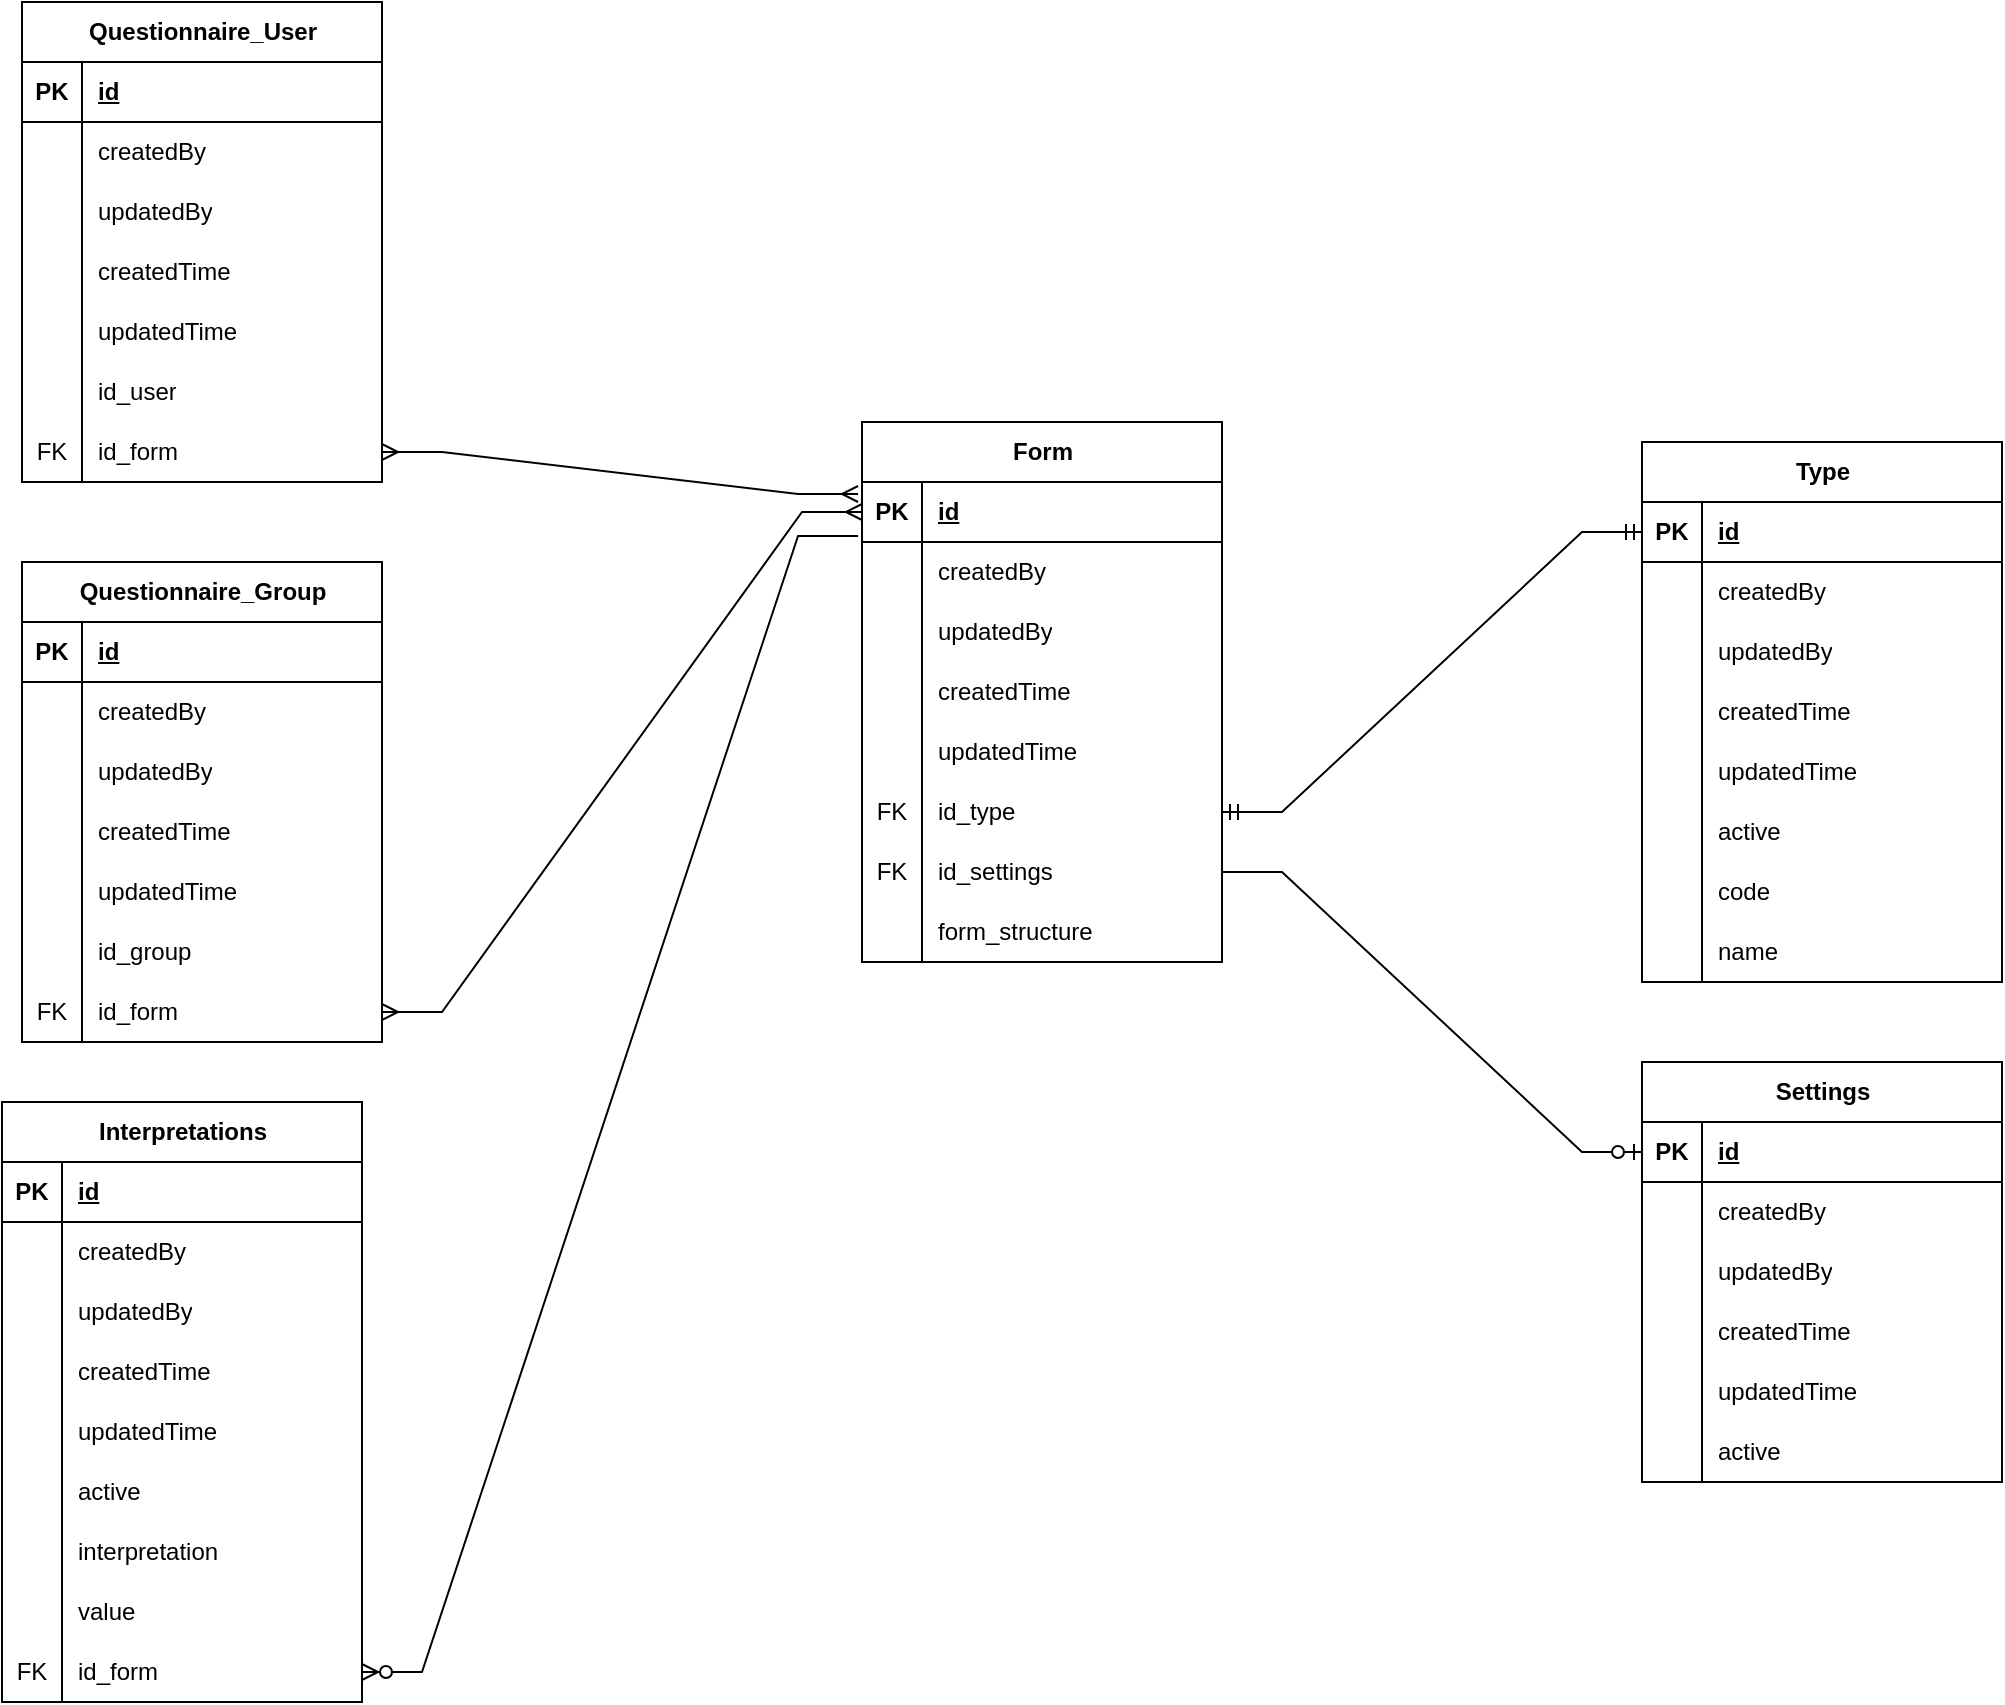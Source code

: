 <mxfile version="23.1.7" type="github">
  <diagram name="Page-1" id="UrAEHIwtBRW1GeZgCl2g">
    <mxGraphModel dx="1781" dy="568" grid="1" gridSize="10" guides="1" tooltips="1" connect="1" arrows="1" fold="1" page="1" pageScale="1" pageWidth="827" pageHeight="1169" math="0" shadow="0">
      <root>
        <mxCell id="0" />
        <mxCell id="1" parent="0" />
        <mxCell id="GglwDNvgQRjo3ZYOWa9k-1" value="Form" style="shape=table;startSize=30;container=1;collapsible=1;childLayout=tableLayout;fixedRows=1;rowLines=0;fontStyle=1;align=center;resizeLast=1;html=1;" vertex="1" parent="1">
          <mxGeometry x="240" y="360" width="180" height="270" as="geometry" />
        </mxCell>
        <mxCell id="GglwDNvgQRjo3ZYOWa9k-2" value="" style="shape=tableRow;horizontal=0;startSize=0;swimlaneHead=0;swimlaneBody=0;fillColor=none;collapsible=0;dropTarget=0;points=[[0,0.5],[1,0.5]];portConstraint=eastwest;top=0;left=0;right=0;bottom=1;" vertex="1" parent="GglwDNvgQRjo3ZYOWa9k-1">
          <mxGeometry y="30" width="180" height="30" as="geometry" />
        </mxCell>
        <mxCell id="GglwDNvgQRjo3ZYOWa9k-3" value="PK" style="shape=partialRectangle;connectable=0;fillColor=none;top=0;left=0;bottom=0;right=0;fontStyle=1;overflow=hidden;whiteSpace=wrap;html=1;" vertex="1" parent="GglwDNvgQRjo3ZYOWa9k-2">
          <mxGeometry width="30" height="30" as="geometry">
            <mxRectangle width="30" height="30" as="alternateBounds" />
          </mxGeometry>
        </mxCell>
        <mxCell id="GglwDNvgQRjo3ZYOWa9k-4" value="id" style="shape=partialRectangle;connectable=0;fillColor=none;top=0;left=0;bottom=0;right=0;align=left;spacingLeft=6;fontStyle=5;overflow=hidden;whiteSpace=wrap;html=1;" vertex="1" parent="GglwDNvgQRjo3ZYOWa9k-2">
          <mxGeometry x="30" width="150" height="30" as="geometry">
            <mxRectangle width="150" height="30" as="alternateBounds" />
          </mxGeometry>
        </mxCell>
        <mxCell id="GglwDNvgQRjo3ZYOWa9k-5" value="" style="shape=tableRow;horizontal=0;startSize=0;swimlaneHead=0;swimlaneBody=0;fillColor=none;collapsible=0;dropTarget=0;points=[[0,0.5],[1,0.5]];portConstraint=eastwest;top=0;left=0;right=0;bottom=0;" vertex="1" parent="GglwDNvgQRjo3ZYOWa9k-1">
          <mxGeometry y="60" width="180" height="30" as="geometry" />
        </mxCell>
        <mxCell id="GglwDNvgQRjo3ZYOWa9k-6" value="" style="shape=partialRectangle;connectable=0;fillColor=none;top=0;left=0;bottom=0;right=0;editable=1;overflow=hidden;whiteSpace=wrap;html=1;" vertex="1" parent="GglwDNvgQRjo3ZYOWa9k-5">
          <mxGeometry width="30" height="30" as="geometry">
            <mxRectangle width="30" height="30" as="alternateBounds" />
          </mxGeometry>
        </mxCell>
        <mxCell id="GglwDNvgQRjo3ZYOWa9k-7" value="createdBy" style="shape=partialRectangle;connectable=0;fillColor=none;top=0;left=0;bottom=0;right=0;align=left;spacingLeft=6;overflow=hidden;whiteSpace=wrap;html=1;" vertex="1" parent="GglwDNvgQRjo3ZYOWa9k-5">
          <mxGeometry x="30" width="150" height="30" as="geometry">
            <mxRectangle width="150" height="30" as="alternateBounds" />
          </mxGeometry>
        </mxCell>
        <mxCell id="GglwDNvgQRjo3ZYOWa9k-8" value="" style="shape=tableRow;horizontal=0;startSize=0;swimlaneHead=0;swimlaneBody=0;fillColor=none;collapsible=0;dropTarget=0;points=[[0,0.5],[1,0.5]];portConstraint=eastwest;top=0;left=0;right=0;bottom=0;" vertex="1" parent="GglwDNvgQRjo3ZYOWa9k-1">
          <mxGeometry y="90" width="180" height="30" as="geometry" />
        </mxCell>
        <mxCell id="GglwDNvgQRjo3ZYOWa9k-9" value="" style="shape=partialRectangle;connectable=0;fillColor=none;top=0;left=0;bottom=0;right=0;editable=1;overflow=hidden;whiteSpace=wrap;html=1;" vertex="1" parent="GglwDNvgQRjo3ZYOWa9k-8">
          <mxGeometry width="30" height="30" as="geometry">
            <mxRectangle width="30" height="30" as="alternateBounds" />
          </mxGeometry>
        </mxCell>
        <mxCell id="GglwDNvgQRjo3ZYOWa9k-10" value="updatedBy" style="shape=partialRectangle;connectable=0;fillColor=none;top=0;left=0;bottom=0;right=0;align=left;spacingLeft=6;overflow=hidden;whiteSpace=wrap;html=1;" vertex="1" parent="GglwDNvgQRjo3ZYOWa9k-8">
          <mxGeometry x="30" width="150" height="30" as="geometry">
            <mxRectangle width="150" height="30" as="alternateBounds" />
          </mxGeometry>
        </mxCell>
        <mxCell id="GglwDNvgQRjo3ZYOWa9k-11" value="" style="shape=tableRow;horizontal=0;startSize=0;swimlaneHead=0;swimlaneBody=0;fillColor=none;collapsible=0;dropTarget=0;points=[[0,0.5],[1,0.5]];portConstraint=eastwest;top=0;left=0;right=0;bottom=0;" vertex="1" parent="GglwDNvgQRjo3ZYOWa9k-1">
          <mxGeometry y="120" width="180" height="30" as="geometry" />
        </mxCell>
        <mxCell id="GglwDNvgQRjo3ZYOWa9k-12" value="" style="shape=partialRectangle;connectable=0;fillColor=none;top=0;left=0;bottom=0;right=0;editable=1;overflow=hidden;whiteSpace=wrap;html=1;" vertex="1" parent="GglwDNvgQRjo3ZYOWa9k-11">
          <mxGeometry width="30" height="30" as="geometry">
            <mxRectangle width="30" height="30" as="alternateBounds" />
          </mxGeometry>
        </mxCell>
        <mxCell id="GglwDNvgQRjo3ZYOWa9k-13" value="createdTime" style="shape=partialRectangle;connectable=0;fillColor=none;top=0;left=0;bottom=0;right=0;align=left;spacingLeft=6;overflow=hidden;whiteSpace=wrap;html=1;" vertex="1" parent="GglwDNvgQRjo3ZYOWa9k-11">
          <mxGeometry x="30" width="150" height="30" as="geometry">
            <mxRectangle width="150" height="30" as="alternateBounds" />
          </mxGeometry>
        </mxCell>
        <mxCell id="GglwDNvgQRjo3ZYOWa9k-14" value="" style="shape=tableRow;horizontal=0;startSize=0;swimlaneHead=0;swimlaneBody=0;fillColor=none;collapsible=0;dropTarget=0;points=[[0,0.5],[1,0.5]];portConstraint=eastwest;top=0;left=0;right=0;bottom=0;" vertex="1" parent="GglwDNvgQRjo3ZYOWa9k-1">
          <mxGeometry y="150" width="180" height="30" as="geometry" />
        </mxCell>
        <mxCell id="GglwDNvgQRjo3ZYOWa9k-15" value="" style="shape=partialRectangle;connectable=0;fillColor=none;top=0;left=0;bottom=0;right=0;editable=1;overflow=hidden;whiteSpace=wrap;html=1;" vertex="1" parent="GglwDNvgQRjo3ZYOWa9k-14">
          <mxGeometry width="30" height="30" as="geometry">
            <mxRectangle width="30" height="30" as="alternateBounds" />
          </mxGeometry>
        </mxCell>
        <mxCell id="GglwDNvgQRjo3ZYOWa9k-16" value="updatedTime" style="shape=partialRectangle;connectable=0;fillColor=none;top=0;left=0;bottom=0;right=0;align=left;spacingLeft=6;overflow=hidden;whiteSpace=wrap;html=1;" vertex="1" parent="GglwDNvgQRjo3ZYOWa9k-14">
          <mxGeometry x="30" width="150" height="30" as="geometry">
            <mxRectangle width="150" height="30" as="alternateBounds" />
          </mxGeometry>
        </mxCell>
        <mxCell id="GglwDNvgQRjo3ZYOWa9k-17" value="" style="shape=tableRow;horizontal=0;startSize=0;swimlaneHead=0;swimlaneBody=0;fillColor=none;collapsible=0;dropTarget=0;points=[[0,0.5],[1,0.5]];portConstraint=eastwest;top=0;left=0;right=0;bottom=0;" vertex="1" parent="GglwDNvgQRjo3ZYOWa9k-1">
          <mxGeometry y="180" width="180" height="30" as="geometry" />
        </mxCell>
        <mxCell id="GglwDNvgQRjo3ZYOWa9k-18" value="FK" style="shape=partialRectangle;connectable=0;fillColor=none;top=0;left=0;bottom=0;right=0;editable=1;overflow=hidden;whiteSpace=wrap;html=1;" vertex="1" parent="GglwDNvgQRjo3ZYOWa9k-17">
          <mxGeometry width="30" height="30" as="geometry">
            <mxRectangle width="30" height="30" as="alternateBounds" />
          </mxGeometry>
        </mxCell>
        <mxCell id="GglwDNvgQRjo3ZYOWa9k-19" value="id_type" style="shape=partialRectangle;connectable=0;fillColor=none;top=0;left=0;bottom=0;right=0;align=left;spacingLeft=6;overflow=hidden;whiteSpace=wrap;html=1;" vertex="1" parent="GglwDNvgQRjo3ZYOWa9k-17">
          <mxGeometry x="30" width="150" height="30" as="geometry">
            <mxRectangle width="150" height="30" as="alternateBounds" />
          </mxGeometry>
        </mxCell>
        <mxCell id="GglwDNvgQRjo3ZYOWa9k-20" value="" style="shape=tableRow;horizontal=0;startSize=0;swimlaneHead=0;swimlaneBody=0;fillColor=none;collapsible=0;dropTarget=0;points=[[0,0.5],[1,0.5]];portConstraint=eastwest;top=0;left=0;right=0;bottom=0;" vertex="1" parent="GglwDNvgQRjo3ZYOWa9k-1">
          <mxGeometry y="210" width="180" height="30" as="geometry" />
        </mxCell>
        <mxCell id="GglwDNvgQRjo3ZYOWa9k-21" value="FK" style="shape=partialRectangle;connectable=0;fillColor=none;top=0;left=0;bottom=0;right=0;editable=1;overflow=hidden;whiteSpace=wrap;html=1;" vertex="1" parent="GglwDNvgQRjo3ZYOWa9k-20">
          <mxGeometry width="30" height="30" as="geometry">
            <mxRectangle width="30" height="30" as="alternateBounds" />
          </mxGeometry>
        </mxCell>
        <mxCell id="GglwDNvgQRjo3ZYOWa9k-22" value="id_settings" style="shape=partialRectangle;connectable=0;fillColor=none;top=0;left=0;bottom=0;right=0;align=left;spacingLeft=6;overflow=hidden;whiteSpace=wrap;html=1;" vertex="1" parent="GglwDNvgQRjo3ZYOWa9k-20">
          <mxGeometry x="30" width="150" height="30" as="geometry">
            <mxRectangle width="150" height="30" as="alternateBounds" />
          </mxGeometry>
        </mxCell>
        <mxCell id="GglwDNvgQRjo3ZYOWa9k-23" value="" style="shape=tableRow;horizontal=0;startSize=0;swimlaneHead=0;swimlaneBody=0;fillColor=none;collapsible=0;dropTarget=0;points=[[0,0.5],[1,0.5]];portConstraint=eastwest;top=0;left=0;right=0;bottom=0;" vertex="1" parent="GglwDNvgQRjo3ZYOWa9k-1">
          <mxGeometry y="240" width="180" height="30" as="geometry" />
        </mxCell>
        <mxCell id="GglwDNvgQRjo3ZYOWa9k-24" value="" style="shape=partialRectangle;connectable=0;fillColor=none;top=0;left=0;bottom=0;right=0;editable=1;overflow=hidden;whiteSpace=wrap;html=1;" vertex="1" parent="GglwDNvgQRjo3ZYOWa9k-23">
          <mxGeometry width="30" height="30" as="geometry">
            <mxRectangle width="30" height="30" as="alternateBounds" />
          </mxGeometry>
        </mxCell>
        <mxCell id="GglwDNvgQRjo3ZYOWa9k-25" value="form_structure" style="shape=partialRectangle;connectable=0;fillColor=none;top=0;left=0;bottom=0;right=0;align=left;spacingLeft=6;overflow=hidden;whiteSpace=wrap;html=1;" vertex="1" parent="GglwDNvgQRjo3ZYOWa9k-23">
          <mxGeometry x="30" width="150" height="30" as="geometry">
            <mxRectangle width="150" height="30" as="alternateBounds" />
          </mxGeometry>
        </mxCell>
        <mxCell id="GglwDNvgQRjo3ZYOWa9k-26" value="Type" style="shape=table;startSize=30;container=1;collapsible=1;childLayout=tableLayout;fixedRows=1;rowLines=0;fontStyle=1;align=center;resizeLast=1;html=1;" vertex="1" parent="1">
          <mxGeometry x="630" y="370" width="180" height="270" as="geometry" />
        </mxCell>
        <mxCell id="GglwDNvgQRjo3ZYOWa9k-27" value="" style="shape=tableRow;horizontal=0;startSize=0;swimlaneHead=0;swimlaneBody=0;fillColor=none;collapsible=0;dropTarget=0;points=[[0,0.5],[1,0.5]];portConstraint=eastwest;top=0;left=0;right=0;bottom=1;" vertex="1" parent="GglwDNvgQRjo3ZYOWa9k-26">
          <mxGeometry y="30" width="180" height="30" as="geometry" />
        </mxCell>
        <mxCell id="GglwDNvgQRjo3ZYOWa9k-28" value="PK" style="shape=partialRectangle;connectable=0;fillColor=none;top=0;left=0;bottom=0;right=0;fontStyle=1;overflow=hidden;whiteSpace=wrap;html=1;" vertex="1" parent="GglwDNvgQRjo3ZYOWa9k-27">
          <mxGeometry width="30" height="30" as="geometry">
            <mxRectangle width="30" height="30" as="alternateBounds" />
          </mxGeometry>
        </mxCell>
        <mxCell id="GglwDNvgQRjo3ZYOWa9k-29" value="id" style="shape=partialRectangle;connectable=0;fillColor=none;top=0;left=0;bottom=0;right=0;align=left;spacingLeft=6;fontStyle=5;overflow=hidden;whiteSpace=wrap;html=1;" vertex="1" parent="GglwDNvgQRjo3ZYOWa9k-27">
          <mxGeometry x="30" width="150" height="30" as="geometry">
            <mxRectangle width="150" height="30" as="alternateBounds" />
          </mxGeometry>
        </mxCell>
        <mxCell id="GglwDNvgQRjo3ZYOWa9k-30" value="" style="shape=tableRow;horizontal=0;startSize=0;swimlaneHead=0;swimlaneBody=0;fillColor=none;collapsible=0;dropTarget=0;points=[[0,0.5],[1,0.5]];portConstraint=eastwest;top=0;left=0;right=0;bottom=0;" vertex="1" parent="GglwDNvgQRjo3ZYOWa9k-26">
          <mxGeometry y="60" width="180" height="30" as="geometry" />
        </mxCell>
        <mxCell id="GglwDNvgQRjo3ZYOWa9k-31" value="" style="shape=partialRectangle;connectable=0;fillColor=none;top=0;left=0;bottom=0;right=0;editable=1;overflow=hidden;whiteSpace=wrap;html=1;" vertex="1" parent="GglwDNvgQRjo3ZYOWa9k-30">
          <mxGeometry width="30" height="30" as="geometry">
            <mxRectangle width="30" height="30" as="alternateBounds" />
          </mxGeometry>
        </mxCell>
        <mxCell id="GglwDNvgQRjo3ZYOWa9k-32" value="createdBy" style="shape=partialRectangle;connectable=0;fillColor=none;top=0;left=0;bottom=0;right=0;align=left;spacingLeft=6;overflow=hidden;whiteSpace=wrap;html=1;" vertex="1" parent="GglwDNvgQRjo3ZYOWa9k-30">
          <mxGeometry x="30" width="150" height="30" as="geometry">
            <mxRectangle width="150" height="30" as="alternateBounds" />
          </mxGeometry>
        </mxCell>
        <mxCell id="GglwDNvgQRjo3ZYOWa9k-33" value="" style="shape=tableRow;horizontal=0;startSize=0;swimlaneHead=0;swimlaneBody=0;fillColor=none;collapsible=0;dropTarget=0;points=[[0,0.5],[1,0.5]];portConstraint=eastwest;top=0;left=0;right=0;bottom=0;" vertex="1" parent="GglwDNvgQRjo3ZYOWa9k-26">
          <mxGeometry y="90" width="180" height="30" as="geometry" />
        </mxCell>
        <mxCell id="GglwDNvgQRjo3ZYOWa9k-34" value="" style="shape=partialRectangle;connectable=0;fillColor=none;top=0;left=0;bottom=0;right=0;editable=1;overflow=hidden;whiteSpace=wrap;html=1;" vertex="1" parent="GglwDNvgQRjo3ZYOWa9k-33">
          <mxGeometry width="30" height="30" as="geometry">
            <mxRectangle width="30" height="30" as="alternateBounds" />
          </mxGeometry>
        </mxCell>
        <mxCell id="GglwDNvgQRjo3ZYOWa9k-35" value="updatedBy" style="shape=partialRectangle;connectable=0;fillColor=none;top=0;left=0;bottom=0;right=0;align=left;spacingLeft=6;overflow=hidden;whiteSpace=wrap;html=1;" vertex="1" parent="GglwDNvgQRjo3ZYOWa9k-33">
          <mxGeometry x="30" width="150" height="30" as="geometry">
            <mxRectangle width="150" height="30" as="alternateBounds" />
          </mxGeometry>
        </mxCell>
        <mxCell id="GglwDNvgQRjo3ZYOWa9k-36" value="" style="shape=tableRow;horizontal=0;startSize=0;swimlaneHead=0;swimlaneBody=0;fillColor=none;collapsible=0;dropTarget=0;points=[[0,0.5],[1,0.5]];portConstraint=eastwest;top=0;left=0;right=0;bottom=0;" vertex="1" parent="GglwDNvgQRjo3ZYOWa9k-26">
          <mxGeometry y="120" width="180" height="30" as="geometry" />
        </mxCell>
        <mxCell id="GglwDNvgQRjo3ZYOWa9k-37" value="" style="shape=partialRectangle;connectable=0;fillColor=none;top=0;left=0;bottom=0;right=0;editable=1;overflow=hidden;whiteSpace=wrap;html=1;" vertex="1" parent="GglwDNvgQRjo3ZYOWa9k-36">
          <mxGeometry width="30" height="30" as="geometry">
            <mxRectangle width="30" height="30" as="alternateBounds" />
          </mxGeometry>
        </mxCell>
        <mxCell id="GglwDNvgQRjo3ZYOWa9k-38" value="createdTime" style="shape=partialRectangle;connectable=0;fillColor=none;top=0;left=0;bottom=0;right=0;align=left;spacingLeft=6;overflow=hidden;whiteSpace=wrap;html=1;" vertex="1" parent="GglwDNvgQRjo3ZYOWa9k-36">
          <mxGeometry x="30" width="150" height="30" as="geometry">
            <mxRectangle width="150" height="30" as="alternateBounds" />
          </mxGeometry>
        </mxCell>
        <mxCell id="GglwDNvgQRjo3ZYOWa9k-39" value="" style="shape=tableRow;horizontal=0;startSize=0;swimlaneHead=0;swimlaneBody=0;fillColor=none;collapsible=0;dropTarget=0;points=[[0,0.5],[1,0.5]];portConstraint=eastwest;top=0;left=0;right=0;bottom=0;" vertex="1" parent="GglwDNvgQRjo3ZYOWa9k-26">
          <mxGeometry y="150" width="180" height="30" as="geometry" />
        </mxCell>
        <mxCell id="GglwDNvgQRjo3ZYOWa9k-40" value="" style="shape=partialRectangle;connectable=0;fillColor=none;top=0;left=0;bottom=0;right=0;editable=1;overflow=hidden;whiteSpace=wrap;html=1;" vertex="1" parent="GglwDNvgQRjo3ZYOWa9k-39">
          <mxGeometry width="30" height="30" as="geometry">
            <mxRectangle width="30" height="30" as="alternateBounds" />
          </mxGeometry>
        </mxCell>
        <mxCell id="GglwDNvgQRjo3ZYOWa9k-41" value="updatedTime" style="shape=partialRectangle;connectable=0;fillColor=none;top=0;left=0;bottom=0;right=0;align=left;spacingLeft=6;overflow=hidden;whiteSpace=wrap;html=1;" vertex="1" parent="GglwDNvgQRjo3ZYOWa9k-39">
          <mxGeometry x="30" width="150" height="30" as="geometry">
            <mxRectangle width="150" height="30" as="alternateBounds" />
          </mxGeometry>
        </mxCell>
        <mxCell id="GglwDNvgQRjo3ZYOWa9k-42" value="" style="shape=tableRow;horizontal=0;startSize=0;swimlaneHead=0;swimlaneBody=0;fillColor=none;collapsible=0;dropTarget=0;points=[[0,0.5],[1,0.5]];portConstraint=eastwest;top=0;left=0;right=0;bottom=0;" vertex="1" parent="GglwDNvgQRjo3ZYOWa9k-26">
          <mxGeometry y="180" width="180" height="30" as="geometry" />
        </mxCell>
        <mxCell id="GglwDNvgQRjo3ZYOWa9k-43" value="" style="shape=partialRectangle;connectable=0;fillColor=none;top=0;left=0;bottom=0;right=0;editable=1;overflow=hidden;whiteSpace=wrap;html=1;" vertex="1" parent="GglwDNvgQRjo3ZYOWa9k-42">
          <mxGeometry width="30" height="30" as="geometry">
            <mxRectangle width="30" height="30" as="alternateBounds" />
          </mxGeometry>
        </mxCell>
        <mxCell id="GglwDNvgQRjo3ZYOWa9k-44" value="active" style="shape=partialRectangle;connectable=0;fillColor=none;top=0;left=0;bottom=0;right=0;align=left;spacingLeft=6;overflow=hidden;whiteSpace=wrap;html=1;" vertex="1" parent="GglwDNvgQRjo3ZYOWa9k-42">
          <mxGeometry x="30" width="150" height="30" as="geometry">
            <mxRectangle width="150" height="30" as="alternateBounds" />
          </mxGeometry>
        </mxCell>
        <mxCell id="GglwDNvgQRjo3ZYOWa9k-45" value="" style="shape=tableRow;horizontal=0;startSize=0;swimlaneHead=0;swimlaneBody=0;fillColor=none;collapsible=0;dropTarget=0;points=[[0,0.5],[1,0.5]];portConstraint=eastwest;top=0;left=0;right=0;bottom=0;" vertex="1" parent="GglwDNvgQRjo3ZYOWa9k-26">
          <mxGeometry y="210" width="180" height="30" as="geometry" />
        </mxCell>
        <mxCell id="GglwDNvgQRjo3ZYOWa9k-46" value="" style="shape=partialRectangle;connectable=0;fillColor=none;top=0;left=0;bottom=0;right=0;editable=1;overflow=hidden;whiteSpace=wrap;html=1;" vertex="1" parent="GglwDNvgQRjo3ZYOWa9k-45">
          <mxGeometry width="30" height="30" as="geometry">
            <mxRectangle width="30" height="30" as="alternateBounds" />
          </mxGeometry>
        </mxCell>
        <mxCell id="GglwDNvgQRjo3ZYOWa9k-47" value="code" style="shape=partialRectangle;connectable=0;fillColor=none;top=0;left=0;bottom=0;right=0;align=left;spacingLeft=6;overflow=hidden;whiteSpace=wrap;html=1;" vertex="1" parent="GglwDNvgQRjo3ZYOWa9k-45">
          <mxGeometry x="30" width="150" height="30" as="geometry">
            <mxRectangle width="150" height="30" as="alternateBounds" />
          </mxGeometry>
        </mxCell>
        <mxCell id="GglwDNvgQRjo3ZYOWa9k-48" value="" style="shape=tableRow;horizontal=0;startSize=0;swimlaneHead=0;swimlaneBody=0;fillColor=none;collapsible=0;dropTarget=0;points=[[0,0.5],[1,0.5]];portConstraint=eastwest;top=0;left=0;right=0;bottom=0;" vertex="1" parent="GglwDNvgQRjo3ZYOWa9k-26">
          <mxGeometry y="240" width="180" height="30" as="geometry" />
        </mxCell>
        <mxCell id="GglwDNvgQRjo3ZYOWa9k-49" value="" style="shape=partialRectangle;connectable=0;fillColor=none;top=0;left=0;bottom=0;right=0;fontStyle=0;overflow=hidden;whiteSpace=wrap;html=1;" vertex="1" parent="GglwDNvgQRjo3ZYOWa9k-48">
          <mxGeometry width="30" height="30" as="geometry">
            <mxRectangle width="30" height="30" as="alternateBounds" />
          </mxGeometry>
        </mxCell>
        <mxCell id="GglwDNvgQRjo3ZYOWa9k-50" value="name" style="shape=partialRectangle;connectable=0;fillColor=none;top=0;left=0;bottom=0;right=0;align=left;spacingLeft=6;fontStyle=0;overflow=hidden;whiteSpace=wrap;html=1;" vertex="1" parent="GglwDNvgQRjo3ZYOWa9k-48">
          <mxGeometry x="30" width="150" height="30" as="geometry">
            <mxRectangle width="150" height="30" as="alternateBounds" />
          </mxGeometry>
        </mxCell>
        <mxCell id="GglwDNvgQRjo3ZYOWa9k-51" value="Interpretations" style="shape=table;startSize=30;container=1;collapsible=1;childLayout=tableLayout;fixedRows=1;rowLines=0;fontStyle=1;align=center;resizeLast=1;html=1;" vertex="1" parent="1">
          <mxGeometry x="-190" y="700" width="180" height="300" as="geometry" />
        </mxCell>
        <mxCell id="GglwDNvgQRjo3ZYOWa9k-52" value="" style="shape=tableRow;horizontal=0;startSize=0;swimlaneHead=0;swimlaneBody=0;fillColor=none;collapsible=0;dropTarget=0;points=[[0,0.5],[1,0.5]];portConstraint=eastwest;top=0;left=0;right=0;bottom=1;" vertex="1" parent="GglwDNvgQRjo3ZYOWa9k-51">
          <mxGeometry y="30" width="180" height="30" as="geometry" />
        </mxCell>
        <mxCell id="GglwDNvgQRjo3ZYOWa9k-53" value="PK" style="shape=partialRectangle;connectable=0;fillColor=none;top=0;left=0;bottom=0;right=0;fontStyle=1;overflow=hidden;whiteSpace=wrap;html=1;" vertex="1" parent="GglwDNvgQRjo3ZYOWa9k-52">
          <mxGeometry width="30" height="30" as="geometry">
            <mxRectangle width="30" height="30" as="alternateBounds" />
          </mxGeometry>
        </mxCell>
        <mxCell id="GglwDNvgQRjo3ZYOWa9k-54" value="id" style="shape=partialRectangle;connectable=0;fillColor=none;top=0;left=0;bottom=0;right=0;align=left;spacingLeft=6;fontStyle=5;overflow=hidden;whiteSpace=wrap;html=1;" vertex="1" parent="GglwDNvgQRjo3ZYOWa9k-52">
          <mxGeometry x="30" width="150" height="30" as="geometry">
            <mxRectangle width="150" height="30" as="alternateBounds" />
          </mxGeometry>
        </mxCell>
        <mxCell id="GglwDNvgQRjo3ZYOWa9k-55" value="" style="shape=tableRow;horizontal=0;startSize=0;swimlaneHead=0;swimlaneBody=0;fillColor=none;collapsible=0;dropTarget=0;points=[[0,0.5],[1,0.5]];portConstraint=eastwest;top=0;left=0;right=0;bottom=0;" vertex="1" parent="GglwDNvgQRjo3ZYOWa9k-51">
          <mxGeometry y="60" width="180" height="30" as="geometry" />
        </mxCell>
        <mxCell id="GglwDNvgQRjo3ZYOWa9k-56" value="" style="shape=partialRectangle;connectable=0;fillColor=none;top=0;left=0;bottom=0;right=0;editable=1;overflow=hidden;whiteSpace=wrap;html=1;" vertex="1" parent="GglwDNvgQRjo3ZYOWa9k-55">
          <mxGeometry width="30" height="30" as="geometry">
            <mxRectangle width="30" height="30" as="alternateBounds" />
          </mxGeometry>
        </mxCell>
        <mxCell id="GglwDNvgQRjo3ZYOWa9k-57" value="createdBy" style="shape=partialRectangle;connectable=0;fillColor=none;top=0;left=0;bottom=0;right=0;align=left;spacingLeft=6;overflow=hidden;whiteSpace=wrap;html=1;" vertex="1" parent="GglwDNvgQRjo3ZYOWa9k-55">
          <mxGeometry x="30" width="150" height="30" as="geometry">
            <mxRectangle width="150" height="30" as="alternateBounds" />
          </mxGeometry>
        </mxCell>
        <mxCell id="GglwDNvgQRjo3ZYOWa9k-58" value="" style="shape=tableRow;horizontal=0;startSize=0;swimlaneHead=0;swimlaneBody=0;fillColor=none;collapsible=0;dropTarget=0;points=[[0,0.5],[1,0.5]];portConstraint=eastwest;top=0;left=0;right=0;bottom=0;" vertex="1" parent="GglwDNvgQRjo3ZYOWa9k-51">
          <mxGeometry y="90" width="180" height="30" as="geometry" />
        </mxCell>
        <mxCell id="GglwDNvgQRjo3ZYOWa9k-59" value="" style="shape=partialRectangle;connectable=0;fillColor=none;top=0;left=0;bottom=0;right=0;editable=1;overflow=hidden;whiteSpace=wrap;html=1;" vertex="1" parent="GglwDNvgQRjo3ZYOWa9k-58">
          <mxGeometry width="30" height="30" as="geometry">
            <mxRectangle width="30" height="30" as="alternateBounds" />
          </mxGeometry>
        </mxCell>
        <mxCell id="GglwDNvgQRjo3ZYOWa9k-60" value="updatedBy" style="shape=partialRectangle;connectable=0;fillColor=none;top=0;left=0;bottom=0;right=0;align=left;spacingLeft=6;overflow=hidden;whiteSpace=wrap;html=1;" vertex="1" parent="GglwDNvgQRjo3ZYOWa9k-58">
          <mxGeometry x="30" width="150" height="30" as="geometry">
            <mxRectangle width="150" height="30" as="alternateBounds" />
          </mxGeometry>
        </mxCell>
        <mxCell id="GglwDNvgQRjo3ZYOWa9k-61" value="" style="shape=tableRow;horizontal=0;startSize=0;swimlaneHead=0;swimlaneBody=0;fillColor=none;collapsible=0;dropTarget=0;points=[[0,0.5],[1,0.5]];portConstraint=eastwest;top=0;left=0;right=0;bottom=0;" vertex="1" parent="GglwDNvgQRjo3ZYOWa9k-51">
          <mxGeometry y="120" width="180" height="30" as="geometry" />
        </mxCell>
        <mxCell id="GglwDNvgQRjo3ZYOWa9k-62" value="" style="shape=partialRectangle;connectable=0;fillColor=none;top=0;left=0;bottom=0;right=0;editable=1;overflow=hidden;whiteSpace=wrap;html=1;" vertex="1" parent="GglwDNvgQRjo3ZYOWa9k-61">
          <mxGeometry width="30" height="30" as="geometry">
            <mxRectangle width="30" height="30" as="alternateBounds" />
          </mxGeometry>
        </mxCell>
        <mxCell id="GglwDNvgQRjo3ZYOWa9k-63" value="createdTime" style="shape=partialRectangle;connectable=0;fillColor=none;top=0;left=0;bottom=0;right=0;align=left;spacingLeft=6;overflow=hidden;whiteSpace=wrap;html=1;" vertex="1" parent="GglwDNvgQRjo3ZYOWa9k-61">
          <mxGeometry x="30" width="150" height="30" as="geometry">
            <mxRectangle width="150" height="30" as="alternateBounds" />
          </mxGeometry>
        </mxCell>
        <mxCell id="GglwDNvgQRjo3ZYOWa9k-64" value="" style="shape=tableRow;horizontal=0;startSize=0;swimlaneHead=0;swimlaneBody=0;fillColor=none;collapsible=0;dropTarget=0;points=[[0,0.5],[1,0.5]];portConstraint=eastwest;top=0;left=0;right=0;bottom=0;" vertex="1" parent="GglwDNvgQRjo3ZYOWa9k-51">
          <mxGeometry y="150" width="180" height="30" as="geometry" />
        </mxCell>
        <mxCell id="GglwDNvgQRjo3ZYOWa9k-65" value="" style="shape=partialRectangle;connectable=0;fillColor=none;top=0;left=0;bottom=0;right=0;editable=1;overflow=hidden;whiteSpace=wrap;html=1;" vertex="1" parent="GglwDNvgQRjo3ZYOWa9k-64">
          <mxGeometry width="30" height="30" as="geometry">
            <mxRectangle width="30" height="30" as="alternateBounds" />
          </mxGeometry>
        </mxCell>
        <mxCell id="GglwDNvgQRjo3ZYOWa9k-66" value="updatedTime" style="shape=partialRectangle;connectable=0;fillColor=none;top=0;left=0;bottom=0;right=0;align=left;spacingLeft=6;overflow=hidden;whiteSpace=wrap;html=1;" vertex="1" parent="GglwDNvgQRjo3ZYOWa9k-64">
          <mxGeometry x="30" width="150" height="30" as="geometry">
            <mxRectangle width="150" height="30" as="alternateBounds" />
          </mxGeometry>
        </mxCell>
        <mxCell id="GglwDNvgQRjo3ZYOWa9k-67" value="" style="shape=tableRow;horizontal=0;startSize=0;swimlaneHead=0;swimlaneBody=0;fillColor=none;collapsible=0;dropTarget=0;points=[[0,0.5],[1,0.5]];portConstraint=eastwest;top=0;left=0;right=0;bottom=0;" vertex="1" parent="GglwDNvgQRjo3ZYOWa9k-51">
          <mxGeometry y="180" width="180" height="30" as="geometry" />
        </mxCell>
        <mxCell id="GglwDNvgQRjo3ZYOWa9k-68" value="" style="shape=partialRectangle;connectable=0;fillColor=none;top=0;left=0;bottom=0;right=0;editable=1;overflow=hidden;whiteSpace=wrap;html=1;" vertex="1" parent="GglwDNvgQRjo3ZYOWa9k-67">
          <mxGeometry width="30" height="30" as="geometry">
            <mxRectangle width="30" height="30" as="alternateBounds" />
          </mxGeometry>
        </mxCell>
        <mxCell id="GglwDNvgQRjo3ZYOWa9k-69" value="active" style="shape=partialRectangle;connectable=0;fillColor=none;top=0;left=0;bottom=0;right=0;align=left;spacingLeft=6;overflow=hidden;whiteSpace=wrap;html=1;" vertex="1" parent="GglwDNvgQRjo3ZYOWa9k-67">
          <mxGeometry x="30" width="150" height="30" as="geometry">
            <mxRectangle width="150" height="30" as="alternateBounds" />
          </mxGeometry>
        </mxCell>
        <mxCell id="GglwDNvgQRjo3ZYOWa9k-70" value="" style="shape=tableRow;horizontal=0;startSize=0;swimlaneHead=0;swimlaneBody=0;fillColor=none;collapsible=0;dropTarget=0;points=[[0,0.5],[1,0.5]];portConstraint=eastwest;top=0;left=0;right=0;bottom=0;" vertex="1" parent="GglwDNvgQRjo3ZYOWa9k-51">
          <mxGeometry y="210" width="180" height="30" as="geometry" />
        </mxCell>
        <mxCell id="GglwDNvgQRjo3ZYOWa9k-71" value="" style="shape=partialRectangle;connectable=0;fillColor=none;top=0;left=0;bottom=0;right=0;editable=1;overflow=hidden;whiteSpace=wrap;html=1;" vertex="1" parent="GglwDNvgQRjo3ZYOWa9k-70">
          <mxGeometry width="30" height="30" as="geometry">
            <mxRectangle width="30" height="30" as="alternateBounds" />
          </mxGeometry>
        </mxCell>
        <mxCell id="GglwDNvgQRjo3ZYOWa9k-72" value="interpretation" style="shape=partialRectangle;connectable=0;fillColor=none;top=0;left=0;bottom=0;right=0;align=left;spacingLeft=6;overflow=hidden;whiteSpace=wrap;html=1;" vertex="1" parent="GglwDNvgQRjo3ZYOWa9k-70">
          <mxGeometry x="30" width="150" height="30" as="geometry">
            <mxRectangle width="150" height="30" as="alternateBounds" />
          </mxGeometry>
        </mxCell>
        <mxCell id="GglwDNvgQRjo3ZYOWa9k-73" value="" style="shape=tableRow;horizontal=0;startSize=0;swimlaneHead=0;swimlaneBody=0;fillColor=none;collapsible=0;dropTarget=0;points=[[0,0.5],[1,0.5]];portConstraint=eastwest;top=0;left=0;right=0;bottom=0;" vertex="1" parent="GglwDNvgQRjo3ZYOWa9k-51">
          <mxGeometry y="240" width="180" height="30" as="geometry" />
        </mxCell>
        <mxCell id="GglwDNvgQRjo3ZYOWa9k-74" value="" style="shape=partialRectangle;connectable=0;fillColor=none;top=0;left=0;bottom=0;right=0;fontStyle=0;overflow=hidden;whiteSpace=wrap;html=1;" vertex="1" parent="GglwDNvgQRjo3ZYOWa9k-73">
          <mxGeometry width="30" height="30" as="geometry">
            <mxRectangle width="30" height="30" as="alternateBounds" />
          </mxGeometry>
        </mxCell>
        <mxCell id="GglwDNvgQRjo3ZYOWa9k-75" value="value" style="shape=partialRectangle;connectable=0;fillColor=none;top=0;left=0;bottom=0;right=0;align=left;spacingLeft=6;fontStyle=0;overflow=hidden;whiteSpace=wrap;html=1;" vertex="1" parent="GglwDNvgQRjo3ZYOWa9k-73">
          <mxGeometry x="30" width="150" height="30" as="geometry">
            <mxRectangle width="150" height="30" as="alternateBounds" />
          </mxGeometry>
        </mxCell>
        <mxCell id="GglwDNvgQRjo3ZYOWa9k-76" value="" style="shape=tableRow;horizontal=0;startSize=0;swimlaneHead=0;swimlaneBody=0;fillColor=none;collapsible=0;dropTarget=0;points=[[0,0.5],[1,0.5]];portConstraint=eastwest;top=0;left=0;right=0;bottom=0;" vertex="1" parent="GglwDNvgQRjo3ZYOWa9k-51">
          <mxGeometry y="270" width="180" height="30" as="geometry" />
        </mxCell>
        <mxCell id="GglwDNvgQRjo3ZYOWa9k-77" value="FK" style="shape=partialRectangle;connectable=0;fillColor=none;top=0;left=0;bottom=0;right=0;editable=1;overflow=hidden;whiteSpace=wrap;html=1;" vertex="1" parent="GglwDNvgQRjo3ZYOWa9k-76">
          <mxGeometry width="30" height="30" as="geometry">
            <mxRectangle width="30" height="30" as="alternateBounds" />
          </mxGeometry>
        </mxCell>
        <mxCell id="GglwDNvgQRjo3ZYOWa9k-78" value="id_form" style="shape=partialRectangle;connectable=0;fillColor=none;top=0;left=0;bottom=0;right=0;align=left;spacingLeft=6;overflow=hidden;whiteSpace=wrap;html=1;" vertex="1" parent="GglwDNvgQRjo3ZYOWa9k-76">
          <mxGeometry x="30" width="150" height="30" as="geometry">
            <mxRectangle width="150" height="30" as="alternateBounds" />
          </mxGeometry>
        </mxCell>
        <mxCell id="GglwDNvgQRjo3ZYOWa9k-79" value="" style="edgeStyle=entityRelationEdgeStyle;fontSize=12;html=1;endArrow=ERmandOne;startArrow=ERmandOne;rounded=0;" edge="1" parent="1" source="GglwDNvgQRjo3ZYOWa9k-27" target="GglwDNvgQRjo3ZYOWa9k-17">
          <mxGeometry width="100" height="100" relative="1" as="geometry">
            <mxPoint x="410" y="60" as="sourcePoint" />
            <mxPoint x="150" y="130" as="targetPoint" />
            <Array as="points">
              <mxPoint x="200" y="140" />
              <mxPoint x="200" y="200" />
              <mxPoint x="170" y="280" />
              <mxPoint x="300" y="470" />
              <mxPoint x="182.92" y="-263.07" />
              <mxPoint x="210" y="120" />
              <mxPoint x="220" y="-37.14" />
              <mxPoint x="52.92" y="-263.07" />
              <mxPoint x="212.92" y="-263.07" />
            </Array>
          </mxGeometry>
        </mxCell>
        <mxCell id="GglwDNvgQRjo3ZYOWa9k-80" value="" style="edgeStyle=entityRelationEdgeStyle;fontSize=12;html=1;endArrow=ERzeroToMany;endFill=1;rounded=0;exitX=-0.011;exitY=0.9;exitDx=0;exitDy=0;exitPerimeter=0;" edge="1" parent="1" source="GglwDNvgQRjo3ZYOWa9k-2" target="GglwDNvgQRjo3ZYOWa9k-76">
          <mxGeometry width="100" height="100" relative="1" as="geometry">
            <mxPoint x="190" y="404" as="sourcePoint" />
            <mxPoint x="110" y="400" as="targetPoint" />
          </mxGeometry>
        </mxCell>
        <mxCell id="GglwDNvgQRjo3ZYOWa9k-81" value="Questionnaire_Group" style="shape=table;startSize=30;container=1;collapsible=1;childLayout=tableLayout;fixedRows=1;rowLines=0;fontStyle=1;align=center;resizeLast=1;html=1;" vertex="1" parent="1">
          <mxGeometry x="-180" y="430" width="180" height="240" as="geometry" />
        </mxCell>
        <mxCell id="GglwDNvgQRjo3ZYOWa9k-82" value="" style="shape=tableRow;horizontal=0;startSize=0;swimlaneHead=0;swimlaneBody=0;fillColor=none;collapsible=0;dropTarget=0;points=[[0,0.5],[1,0.5]];portConstraint=eastwest;top=0;left=0;right=0;bottom=1;" vertex="1" parent="GglwDNvgQRjo3ZYOWa9k-81">
          <mxGeometry y="30" width="180" height="30" as="geometry" />
        </mxCell>
        <mxCell id="GglwDNvgQRjo3ZYOWa9k-83" value="PK" style="shape=partialRectangle;connectable=0;fillColor=none;top=0;left=0;bottom=0;right=0;fontStyle=1;overflow=hidden;whiteSpace=wrap;html=1;" vertex="1" parent="GglwDNvgQRjo3ZYOWa9k-82">
          <mxGeometry width="30" height="30" as="geometry">
            <mxRectangle width="30" height="30" as="alternateBounds" />
          </mxGeometry>
        </mxCell>
        <mxCell id="GglwDNvgQRjo3ZYOWa9k-84" value="id" style="shape=partialRectangle;connectable=0;fillColor=none;top=0;left=0;bottom=0;right=0;align=left;spacingLeft=6;fontStyle=5;overflow=hidden;whiteSpace=wrap;html=1;" vertex="1" parent="GglwDNvgQRjo3ZYOWa9k-82">
          <mxGeometry x="30" width="150" height="30" as="geometry">
            <mxRectangle width="150" height="30" as="alternateBounds" />
          </mxGeometry>
        </mxCell>
        <mxCell id="GglwDNvgQRjo3ZYOWa9k-85" value="" style="shape=tableRow;horizontal=0;startSize=0;swimlaneHead=0;swimlaneBody=0;fillColor=none;collapsible=0;dropTarget=0;points=[[0,0.5],[1,0.5]];portConstraint=eastwest;top=0;left=0;right=0;bottom=0;" vertex="1" parent="GglwDNvgQRjo3ZYOWa9k-81">
          <mxGeometry y="60" width="180" height="30" as="geometry" />
        </mxCell>
        <mxCell id="GglwDNvgQRjo3ZYOWa9k-86" value="" style="shape=partialRectangle;connectable=0;fillColor=none;top=0;left=0;bottom=0;right=0;editable=1;overflow=hidden;whiteSpace=wrap;html=1;" vertex="1" parent="GglwDNvgQRjo3ZYOWa9k-85">
          <mxGeometry width="30" height="30" as="geometry">
            <mxRectangle width="30" height="30" as="alternateBounds" />
          </mxGeometry>
        </mxCell>
        <mxCell id="GglwDNvgQRjo3ZYOWa9k-87" value="createdBy" style="shape=partialRectangle;connectable=0;fillColor=none;top=0;left=0;bottom=0;right=0;align=left;spacingLeft=6;overflow=hidden;whiteSpace=wrap;html=1;" vertex="1" parent="GglwDNvgQRjo3ZYOWa9k-85">
          <mxGeometry x="30" width="150" height="30" as="geometry">
            <mxRectangle width="150" height="30" as="alternateBounds" />
          </mxGeometry>
        </mxCell>
        <mxCell id="GglwDNvgQRjo3ZYOWa9k-88" value="" style="shape=tableRow;horizontal=0;startSize=0;swimlaneHead=0;swimlaneBody=0;fillColor=none;collapsible=0;dropTarget=0;points=[[0,0.5],[1,0.5]];portConstraint=eastwest;top=0;left=0;right=0;bottom=0;" vertex="1" parent="GglwDNvgQRjo3ZYOWa9k-81">
          <mxGeometry y="90" width="180" height="30" as="geometry" />
        </mxCell>
        <mxCell id="GglwDNvgQRjo3ZYOWa9k-89" value="" style="shape=partialRectangle;connectable=0;fillColor=none;top=0;left=0;bottom=0;right=0;editable=1;overflow=hidden;whiteSpace=wrap;html=1;" vertex="1" parent="GglwDNvgQRjo3ZYOWa9k-88">
          <mxGeometry width="30" height="30" as="geometry">
            <mxRectangle width="30" height="30" as="alternateBounds" />
          </mxGeometry>
        </mxCell>
        <mxCell id="GglwDNvgQRjo3ZYOWa9k-90" value="updatedBy" style="shape=partialRectangle;connectable=0;fillColor=none;top=0;left=0;bottom=0;right=0;align=left;spacingLeft=6;overflow=hidden;whiteSpace=wrap;html=1;" vertex="1" parent="GglwDNvgQRjo3ZYOWa9k-88">
          <mxGeometry x="30" width="150" height="30" as="geometry">
            <mxRectangle width="150" height="30" as="alternateBounds" />
          </mxGeometry>
        </mxCell>
        <mxCell id="GglwDNvgQRjo3ZYOWa9k-91" value="" style="shape=tableRow;horizontal=0;startSize=0;swimlaneHead=0;swimlaneBody=0;fillColor=none;collapsible=0;dropTarget=0;points=[[0,0.5],[1,0.5]];portConstraint=eastwest;top=0;left=0;right=0;bottom=0;" vertex="1" parent="GglwDNvgQRjo3ZYOWa9k-81">
          <mxGeometry y="120" width="180" height="30" as="geometry" />
        </mxCell>
        <mxCell id="GglwDNvgQRjo3ZYOWa9k-92" value="" style="shape=partialRectangle;connectable=0;fillColor=none;top=0;left=0;bottom=0;right=0;editable=1;overflow=hidden;whiteSpace=wrap;html=1;" vertex="1" parent="GglwDNvgQRjo3ZYOWa9k-91">
          <mxGeometry width="30" height="30" as="geometry">
            <mxRectangle width="30" height="30" as="alternateBounds" />
          </mxGeometry>
        </mxCell>
        <mxCell id="GglwDNvgQRjo3ZYOWa9k-93" value="createdTime" style="shape=partialRectangle;connectable=0;fillColor=none;top=0;left=0;bottom=0;right=0;align=left;spacingLeft=6;overflow=hidden;whiteSpace=wrap;html=1;" vertex="1" parent="GglwDNvgQRjo3ZYOWa9k-91">
          <mxGeometry x="30" width="150" height="30" as="geometry">
            <mxRectangle width="150" height="30" as="alternateBounds" />
          </mxGeometry>
        </mxCell>
        <mxCell id="GglwDNvgQRjo3ZYOWa9k-94" value="" style="shape=tableRow;horizontal=0;startSize=0;swimlaneHead=0;swimlaneBody=0;fillColor=none;collapsible=0;dropTarget=0;points=[[0,0.5],[1,0.5]];portConstraint=eastwest;top=0;left=0;right=0;bottom=0;" vertex="1" parent="GglwDNvgQRjo3ZYOWa9k-81">
          <mxGeometry y="150" width="180" height="30" as="geometry" />
        </mxCell>
        <mxCell id="GglwDNvgQRjo3ZYOWa9k-95" value="" style="shape=partialRectangle;connectable=0;fillColor=none;top=0;left=0;bottom=0;right=0;editable=1;overflow=hidden;whiteSpace=wrap;html=1;" vertex="1" parent="GglwDNvgQRjo3ZYOWa9k-94">
          <mxGeometry width="30" height="30" as="geometry">
            <mxRectangle width="30" height="30" as="alternateBounds" />
          </mxGeometry>
        </mxCell>
        <mxCell id="GglwDNvgQRjo3ZYOWa9k-96" value="updatedTime" style="shape=partialRectangle;connectable=0;fillColor=none;top=0;left=0;bottom=0;right=0;align=left;spacingLeft=6;overflow=hidden;whiteSpace=wrap;html=1;" vertex="1" parent="GglwDNvgQRjo3ZYOWa9k-94">
          <mxGeometry x="30" width="150" height="30" as="geometry">
            <mxRectangle width="150" height="30" as="alternateBounds" />
          </mxGeometry>
        </mxCell>
        <mxCell id="GglwDNvgQRjo3ZYOWa9k-97" value="" style="shape=tableRow;horizontal=0;startSize=0;swimlaneHead=0;swimlaneBody=0;fillColor=none;collapsible=0;dropTarget=0;points=[[0,0.5],[1,0.5]];portConstraint=eastwest;top=0;left=0;right=0;bottom=0;" vertex="1" parent="GglwDNvgQRjo3ZYOWa9k-81">
          <mxGeometry y="180" width="180" height="30" as="geometry" />
        </mxCell>
        <mxCell id="GglwDNvgQRjo3ZYOWa9k-98" value="" style="shape=partialRectangle;connectable=0;fillColor=none;top=0;left=0;bottom=0;right=0;editable=1;overflow=hidden;whiteSpace=wrap;html=1;" vertex="1" parent="GglwDNvgQRjo3ZYOWa9k-97">
          <mxGeometry width="30" height="30" as="geometry">
            <mxRectangle width="30" height="30" as="alternateBounds" />
          </mxGeometry>
        </mxCell>
        <mxCell id="GglwDNvgQRjo3ZYOWa9k-99" value="id_group" style="shape=partialRectangle;connectable=0;fillColor=none;top=0;left=0;bottom=0;right=0;align=left;spacingLeft=6;overflow=hidden;whiteSpace=wrap;html=1;" vertex="1" parent="GglwDNvgQRjo3ZYOWa9k-97">
          <mxGeometry x="30" width="150" height="30" as="geometry">
            <mxRectangle width="150" height="30" as="alternateBounds" />
          </mxGeometry>
        </mxCell>
        <mxCell id="GglwDNvgQRjo3ZYOWa9k-100" value="" style="shape=tableRow;horizontal=0;startSize=0;swimlaneHead=0;swimlaneBody=0;fillColor=none;collapsible=0;dropTarget=0;points=[[0,0.5],[1,0.5]];portConstraint=eastwest;top=0;left=0;right=0;bottom=0;" vertex="1" parent="GglwDNvgQRjo3ZYOWa9k-81">
          <mxGeometry y="210" width="180" height="30" as="geometry" />
        </mxCell>
        <mxCell id="GglwDNvgQRjo3ZYOWa9k-101" value="FK" style="shape=partialRectangle;connectable=0;fillColor=none;top=0;left=0;bottom=0;right=0;editable=1;overflow=hidden;whiteSpace=wrap;html=1;" vertex="1" parent="GglwDNvgQRjo3ZYOWa9k-100">
          <mxGeometry width="30" height="30" as="geometry">
            <mxRectangle width="30" height="30" as="alternateBounds" />
          </mxGeometry>
        </mxCell>
        <mxCell id="GglwDNvgQRjo3ZYOWa9k-102" value="id_form" style="shape=partialRectangle;connectable=0;fillColor=none;top=0;left=0;bottom=0;right=0;align=left;spacingLeft=6;overflow=hidden;whiteSpace=wrap;html=1;" vertex="1" parent="GglwDNvgQRjo3ZYOWa9k-100">
          <mxGeometry x="30" width="150" height="30" as="geometry">
            <mxRectangle width="150" height="30" as="alternateBounds" />
          </mxGeometry>
        </mxCell>
        <mxCell id="GglwDNvgQRjo3ZYOWa9k-103" value="" style="edgeStyle=entityRelationEdgeStyle;fontSize=12;html=1;endArrow=ERmany;startArrow=ERmany;rounded=0;entryX=0;entryY=0.5;entryDx=0;entryDy=0;" edge="1" parent="1" source="GglwDNvgQRjo3ZYOWa9k-100" target="GglwDNvgQRjo3ZYOWa9k-2">
          <mxGeometry width="100" height="100" relative="1" as="geometry">
            <mxPoint x="-60" y="550" as="sourcePoint" />
            <mxPoint x="180" y="417" as="targetPoint" />
          </mxGeometry>
        </mxCell>
        <mxCell id="GglwDNvgQRjo3ZYOWa9k-104" value="Questionnaire_User" style="shape=table;startSize=30;container=1;collapsible=1;childLayout=tableLayout;fixedRows=1;rowLines=0;fontStyle=1;align=center;resizeLast=1;html=1;" vertex="1" parent="1">
          <mxGeometry x="-180" y="150" width="180" height="240" as="geometry" />
        </mxCell>
        <mxCell id="GglwDNvgQRjo3ZYOWa9k-105" value="" style="shape=tableRow;horizontal=0;startSize=0;swimlaneHead=0;swimlaneBody=0;fillColor=none;collapsible=0;dropTarget=0;points=[[0,0.5],[1,0.5]];portConstraint=eastwest;top=0;left=0;right=0;bottom=1;" vertex="1" parent="GglwDNvgQRjo3ZYOWa9k-104">
          <mxGeometry y="30" width="180" height="30" as="geometry" />
        </mxCell>
        <mxCell id="GglwDNvgQRjo3ZYOWa9k-106" value="PK" style="shape=partialRectangle;connectable=0;fillColor=none;top=0;left=0;bottom=0;right=0;fontStyle=1;overflow=hidden;whiteSpace=wrap;html=1;" vertex="1" parent="GglwDNvgQRjo3ZYOWa9k-105">
          <mxGeometry width="30" height="30" as="geometry">
            <mxRectangle width="30" height="30" as="alternateBounds" />
          </mxGeometry>
        </mxCell>
        <mxCell id="GglwDNvgQRjo3ZYOWa9k-107" value="id" style="shape=partialRectangle;connectable=0;fillColor=none;top=0;left=0;bottom=0;right=0;align=left;spacingLeft=6;fontStyle=5;overflow=hidden;whiteSpace=wrap;html=1;" vertex="1" parent="GglwDNvgQRjo3ZYOWa9k-105">
          <mxGeometry x="30" width="150" height="30" as="geometry">
            <mxRectangle width="150" height="30" as="alternateBounds" />
          </mxGeometry>
        </mxCell>
        <mxCell id="GglwDNvgQRjo3ZYOWa9k-108" value="" style="shape=tableRow;horizontal=0;startSize=0;swimlaneHead=0;swimlaneBody=0;fillColor=none;collapsible=0;dropTarget=0;points=[[0,0.5],[1,0.5]];portConstraint=eastwest;top=0;left=0;right=0;bottom=0;" vertex="1" parent="GglwDNvgQRjo3ZYOWa9k-104">
          <mxGeometry y="60" width="180" height="30" as="geometry" />
        </mxCell>
        <mxCell id="GglwDNvgQRjo3ZYOWa9k-109" value="" style="shape=partialRectangle;connectable=0;fillColor=none;top=0;left=0;bottom=0;right=0;editable=1;overflow=hidden;whiteSpace=wrap;html=1;" vertex="1" parent="GglwDNvgQRjo3ZYOWa9k-108">
          <mxGeometry width="30" height="30" as="geometry">
            <mxRectangle width="30" height="30" as="alternateBounds" />
          </mxGeometry>
        </mxCell>
        <mxCell id="GglwDNvgQRjo3ZYOWa9k-110" value="createdBy" style="shape=partialRectangle;connectable=0;fillColor=none;top=0;left=0;bottom=0;right=0;align=left;spacingLeft=6;overflow=hidden;whiteSpace=wrap;html=1;" vertex="1" parent="GglwDNvgQRjo3ZYOWa9k-108">
          <mxGeometry x="30" width="150" height="30" as="geometry">
            <mxRectangle width="150" height="30" as="alternateBounds" />
          </mxGeometry>
        </mxCell>
        <mxCell id="GglwDNvgQRjo3ZYOWa9k-111" value="" style="shape=tableRow;horizontal=0;startSize=0;swimlaneHead=0;swimlaneBody=0;fillColor=none;collapsible=0;dropTarget=0;points=[[0,0.5],[1,0.5]];portConstraint=eastwest;top=0;left=0;right=0;bottom=0;" vertex="1" parent="GglwDNvgQRjo3ZYOWa9k-104">
          <mxGeometry y="90" width="180" height="30" as="geometry" />
        </mxCell>
        <mxCell id="GglwDNvgQRjo3ZYOWa9k-112" value="" style="shape=partialRectangle;connectable=0;fillColor=none;top=0;left=0;bottom=0;right=0;editable=1;overflow=hidden;whiteSpace=wrap;html=1;" vertex="1" parent="GglwDNvgQRjo3ZYOWa9k-111">
          <mxGeometry width="30" height="30" as="geometry">
            <mxRectangle width="30" height="30" as="alternateBounds" />
          </mxGeometry>
        </mxCell>
        <mxCell id="GglwDNvgQRjo3ZYOWa9k-113" value="updatedBy" style="shape=partialRectangle;connectable=0;fillColor=none;top=0;left=0;bottom=0;right=0;align=left;spacingLeft=6;overflow=hidden;whiteSpace=wrap;html=1;" vertex="1" parent="GglwDNvgQRjo3ZYOWa9k-111">
          <mxGeometry x="30" width="150" height="30" as="geometry">
            <mxRectangle width="150" height="30" as="alternateBounds" />
          </mxGeometry>
        </mxCell>
        <mxCell id="GglwDNvgQRjo3ZYOWa9k-114" value="" style="shape=tableRow;horizontal=0;startSize=0;swimlaneHead=0;swimlaneBody=0;fillColor=none;collapsible=0;dropTarget=0;points=[[0,0.5],[1,0.5]];portConstraint=eastwest;top=0;left=0;right=0;bottom=0;" vertex="1" parent="GglwDNvgQRjo3ZYOWa9k-104">
          <mxGeometry y="120" width="180" height="30" as="geometry" />
        </mxCell>
        <mxCell id="GglwDNvgQRjo3ZYOWa9k-115" value="" style="shape=partialRectangle;connectable=0;fillColor=none;top=0;left=0;bottom=0;right=0;editable=1;overflow=hidden;whiteSpace=wrap;html=1;" vertex="1" parent="GglwDNvgQRjo3ZYOWa9k-114">
          <mxGeometry width="30" height="30" as="geometry">
            <mxRectangle width="30" height="30" as="alternateBounds" />
          </mxGeometry>
        </mxCell>
        <mxCell id="GglwDNvgQRjo3ZYOWa9k-116" value="createdTime" style="shape=partialRectangle;connectable=0;fillColor=none;top=0;left=0;bottom=0;right=0;align=left;spacingLeft=6;overflow=hidden;whiteSpace=wrap;html=1;" vertex="1" parent="GglwDNvgQRjo3ZYOWa9k-114">
          <mxGeometry x="30" width="150" height="30" as="geometry">
            <mxRectangle width="150" height="30" as="alternateBounds" />
          </mxGeometry>
        </mxCell>
        <mxCell id="GglwDNvgQRjo3ZYOWa9k-117" value="" style="shape=tableRow;horizontal=0;startSize=0;swimlaneHead=0;swimlaneBody=0;fillColor=none;collapsible=0;dropTarget=0;points=[[0,0.5],[1,0.5]];portConstraint=eastwest;top=0;left=0;right=0;bottom=0;" vertex="1" parent="GglwDNvgQRjo3ZYOWa9k-104">
          <mxGeometry y="150" width="180" height="30" as="geometry" />
        </mxCell>
        <mxCell id="GglwDNvgQRjo3ZYOWa9k-118" value="" style="shape=partialRectangle;connectable=0;fillColor=none;top=0;left=0;bottom=0;right=0;editable=1;overflow=hidden;whiteSpace=wrap;html=1;" vertex="1" parent="GglwDNvgQRjo3ZYOWa9k-117">
          <mxGeometry width="30" height="30" as="geometry">
            <mxRectangle width="30" height="30" as="alternateBounds" />
          </mxGeometry>
        </mxCell>
        <mxCell id="GglwDNvgQRjo3ZYOWa9k-119" value="updatedTime" style="shape=partialRectangle;connectable=0;fillColor=none;top=0;left=0;bottom=0;right=0;align=left;spacingLeft=6;overflow=hidden;whiteSpace=wrap;html=1;" vertex="1" parent="GglwDNvgQRjo3ZYOWa9k-117">
          <mxGeometry x="30" width="150" height="30" as="geometry">
            <mxRectangle width="150" height="30" as="alternateBounds" />
          </mxGeometry>
        </mxCell>
        <mxCell id="GglwDNvgQRjo3ZYOWa9k-120" value="" style="shape=tableRow;horizontal=0;startSize=0;swimlaneHead=0;swimlaneBody=0;fillColor=none;collapsible=0;dropTarget=0;points=[[0,0.5],[1,0.5]];portConstraint=eastwest;top=0;left=0;right=0;bottom=0;" vertex="1" parent="GglwDNvgQRjo3ZYOWa9k-104">
          <mxGeometry y="180" width="180" height="30" as="geometry" />
        </mxCell>
        <mxCell id="GglwDNvgQRjo3ZYOWa9k-121" value="" style="shape=partialRectangle;connectable=0;fillColor=none;top=0;left=0;bottom=0;right=0;editable=1;overflow=hidden;whiteSpace=wrap;html=1;" vertex="1" parent="GglwDNvgQRjo3ZYOWa9k-120">
          <mxGeometry width="30" height="30" as="geometry">
            <mxRectangle width="30" height="30" as="alternateBounds" />
          </mxGeometry>
        </mxCell>
        <mxCell id="GglwDNvgQRjo3ZYOWa9k-122" value="id_user" style="shape=partialRectangle;connectable=0;fillColor=none;top=0;left=0;bottom=0;right=0;align=left;spacingLeft=6;overflow=hidden;whiteSpace=wrap;html=1;" vertex="1" parent="GglwDNvgQRjo3ZYOWa9k-120">
          <mxGeometry x="30" width="150" height="30" as="geometry">
            <mxRectangle width="150" height="30" as="alternateBounds" />
          </mxGeometry>
        </mxCell>
        <mxCell id="GglwDNvgQRjo3ZYOWa9k-123" value="" style="shape=tableRow;horizontal=0;startSize=0;swimlaneHead=0;swimlaneBody=0;fillColor=none;collapsible=0;dropTarget=0;points=[[0,0.5],[1,0.5]];portConstraint=eastwest;top=0;left=0;right=0;bottom=0;" vertex="1" parent="GglwDNvgQRjo3ZYOWa9k-104">
          <mxGeometry y="210" width="180" height="30" as="geometry" />
        </mxCell>
        <mxCell id="GglwDNvgQRjo3ZYOWa9k-124" value="FK" style="shape=partialRectangle;connectable=0;fillColor=none;top=0;left=0;bottom=0;right=0;editable=1;overflow=hidden;whiteSpace=wrap;html=1;" vertex="1" parent="GglwDNvgQRjo3ZYOWa9k-123">
          <mxGeometry width="30" height="30" as="geometry">
            <mxRectangle width="30" height="30" as="alternateBounds" />
          </mxGeometry>
        </mxCell>
        <mxCell id="GglwDNvgQRjo3ZYOWa9k-125" value="id_form" style="shape=partialRectangle;connectable=0;fillColor=none;top=0;left=0;bottom=0;right=0;align=left;spacingLeft=6;overflow=hidden;whiteSpace=wrap;html=1;" vertex="1" parent="GglwDNvgQRjo3ZYOWa9k-123">
          <mxGeometry x="30" width="150" height="30" as="geometry">
            <mxRectangle width="150" height="30" as="alternateBounds" />
          </mxGeometry>
        </mxCell>
        <mxCell id="GglwDNvgQRjo3ZYOWa9k-126" value="" style="edgeStyle=entityRelationEdgeStyle;fontSize=12;html=1;endArrow=ERmany;startArrow=ERmany;rounded=0;entryX=-0.011;entryY=0.2;entryDx=0;entryDy=0;exitX=1;exitY=0.5;exitDx=0;exitDy=0;entryPerimeter=0;" edge="1" parent="1" source="GglwDNvgQRjo3ZYOWa9k-123" target="GglwDNvgQRjo3ZYOWa9k-2">
          <mxGeometry width="100" height="100" relative="1" as="geometry">
            <mxPoint x="10" y="665" as="sourcePoint" />
            <mxPoint x="250" y="415" as="targetPoint" />
          </mxGeometry>
        </mxCell>
        <mxCell id="GglwDNvgQRjo3ZYOWa9k-127" value="Settings" style="shape=table;startSize=30;container=1;collapsible=1;childLayout=tableLayout;fixedRows=1;rowLines=0;fontStyle=1;align=center;resizeLast=1;html=1;" vertex="1" parent="1">
          <mxGeometry x="630" y="680" width="180" height="210" as="geometry" />
        </mxCell>
        <mxCell id="GglwDNvgQRjo3ZYOWa9k-128" value="" style="shape=tableRow;horizontal=0;startSize=0;swimlaneHead=0;swimlaneBody=0;fillColor=none;collapsible=0;dropTarget=0;points=[[0,0.5],[1,0.5]];portConstraint=eastwest;top=0;left=0;right=0;bottom=1;" vertex="1" parent="GglwDNvgQRjo3ZYOWa9k-127">
          <mxGeometry y="30" width="180" height="30" as="geometry" />
        </mxCell>
        <mxCell id="GglwDNvgQRjo3ZYOWa9k-129" value="PK" style="shape=partialRectangle;connectable=0;fillColor=none;top=0;left=0;bottom=0;right=0;fontStyle=1;overflow=hidden;whiteSpace=wrap;html=1;" vertex="1" parent="GglwDNvgQRjo3ZYOWa9k-128">
          <mxGeometry width="30" height="30" as="geometry">
            <mxRectangle width="30" height="30" as="alternateBounds" />
          </mxGeometry>
        </mxCell>
        <mxCell id="GglwDNvgQRjo3ZYOWa9k-130" value="id" style="shape=partialRectangle;connectable=0;fillColor=none;top=0;left=0;bottom=0;right=0;align=left;spacingLeft=6;fontStyle=5;overflow=hidden;whiteSpace=wrap;html=1;" vertex="1" parent="GglwDNvgQRjo3ZYOWa9k-128">
          <mxGeometry x="30" width="150" height="30" as="geometry">
            <mxRectangle width="150" height="30" as="alternateBounds" />
          </mxGeometry>
        </mxCell>
        <mxCell id="GglwDNvgQRjo3ZYOWa9k-131" value="" style="shape=tableRow;horizontal=0;startSize=0;swimlaneHead=0;swimlaneBody=0;fillColor=none;collapsible=0;dropTarget=0;points=[[0,0.5],[1,0.5]];portConstraint=eastwest;top=0;left=0;right=0;bottom=0;" vertex="1" parent="GglwDNvgQRjo3ZYOWa9k-127">
          <mxGeometry y="60" width="180" height="30" as="geometry" />
        </mxCell>
        <mxCell id="GglwDNvgQRjo3ZYOWa9k-132" value="" style="shape=partialRectangle;connectable=0;fillColor=none;top=0;left=0;bottom=0;right=0;editable=1;overflow=hidden;whiteSpace=wrap;html=1;" vertex="1" parent="GglwDNvgQRjo3ZYOWa9k-131">
          <mxGeometry width="30" height="30" as="geometry">
            <mxRectangle width="30" height="30" as="alternateBounds" />
          </mxGeometry>
        </mxCell>
        <mxCell id="GglwDNvgQRjo3ZYOWa9k-133" value="createdBy" style="shape=partialRectangle;connectable=0;fillColor=none;top=0;left=0;bottom=0;right=0;align=left;spacingLeft=6;overflow=hidden;whiteSpace=wrap;html=1;" vertex="1" parent="GglwDNvgQRjo3ZYOWa9k-131">
          <mxGeometry x="30" width="150" height="30" as="geometry">
            <mxRectangle width="150" height="30" as="alternateBounds" />
          </mxGeometry>
        </mxCell>
        <mxCell id="GglwDNvgQRjo3ZYOWa9k-134" value="" style="shape=tableRow;horizontal=0;startSize=0;swimlaneHead=0;swimlaneBody=0;fillColor=none;collapsible=0;dropTarget=0;points=[[0,0.5],[1,0.5]];portConstraint=eastwest;top=0;left=0;right=0;bottom=0;" vertex="1" parent="GglwDNvgQRjo3ZYOWa9k-127">
          <mxGeometry y="90" width="180" height="30" as="geometry" />
        </mxCell>
        <mxCell id="GglwDNvgQRjo3ZYOWa9k-135" value="" style="shape=partialRectangle;connectable=0;fillColor=none;top=0;left=0;bottom=0;right=0;editable=1;overflow=hidden;whiteSpace=wrap;html=1;" vertex="1" parent="GglwDNvgQRjo3ZYOWa9k-134">
          <mxGeometry width="30" height="30" as="geometry">
            <mxRectangle width="30" height="30" as="alternateBounds" />
          </mxGeometry>
        </mxCell>
        <mxCell id="GglwDNvgQRjo3ZYOWa9k-136" value="updatedBy" style="shape=partialRectangle;connectable=0;fillColor=none;top=0;left=0;bottom=0;right=0;align=left;spacingLeft=6;overflow=hidden;whiteSpace=wrap;html=1;" vertex="1" parent="GglwDNvgQRjo3ZYOWa9k-134">
          <mxGeometry x="30" width="150" height="30" as="geometry">
            <mxRectangle width="150" height="30" as="alternateBounds" />
          </mxGeometry>
        </mxCell>
        <mxCell id="GglwDNvgQRjo3ZYOWa9k-137" value="" style="shape=tableRow;horizontal=0;startSize=0;swimlaneHead=0;swimlaneBody=0;fillColor=none;collapsible=0;dropTarget=0;points=[[0,0.5],[1,0.5]];portConstraint=eastwest;top=0;left=0;right=0;bottom=0;" vertex="1" parent="GglwDNvgQRjo3ZYOWa9k-127">
          <mxGeometry y="120" width="180" height="30" as="geometry" />
        </mxCell>
        <mxCell id="GglwDNvgQRjo3ZYOWa9k-138" value="" style="shape=partialRectangle;connectable=0;fillColor=none;top=0;left=0;bottom=0;right=0;editable=1;overflow=hidden;whiteSpace=wrap;html=1;" vertex="1" parent="GglwDNvgQRjo3ZYOWa9k-137">
          <mxGeometry width="30" height="30" as="geometry">
            <mxRectangle width="30" height="30" as="alternateBounds" />
          </mxGeometry>
        </mxCell>
        <mxCell id="GglwDNvgQRjo3ZYOWa9k-139" value="createdTime" style="shape=partialRectangle;connectable=0;fillColor=none;top=0;left=0;bottom=0;right=0;align=left;spacingLeft=6;overflow=hidden;whiteSpace=wrap;html=1;" vertex="1" parent="GglwDNvgQRjo3ZYOWa9k-137">
          <mxGeometry x="30" width="150" height="30" as="geometry">
            <mxRectangle width="150" height="30" as="alternateBounds" />
          </mxGeometry>
        </mxCell>
        <mxCell id="GglwDNvgQRjo3ZYOWa9k-140" value="" style="shape=tableRow;horizontal=0;startSize=0;swimlaneHead=0;swimlaneBody=0;fillColor=none;collapsible=0;dropTarget=0;points=[[0,0.5],[1,0.5]];portConstraint=eastwest;top=0;left=0;right=0;bottom=0;" vertex="1" parent="GglwDNvgQRjo3ZYOWa9k-127">
          <mxGeometry y="150" width="180" height="30" as="geometry" />
        </mxCell>
        <mxCell id="GglwDNvgQRjo3ZYOWa9k-141" value="" style="shape=partialRectangle;connectable=0;fillColor=none;top=0;left=0;bottom=0;right=0;editable=1;overflow=hidden;whiteSpace=wrap;html=1;" vertex="1" parent="GglwDNvgQRjo3ZYOWa9k-140">
          <mxGeometry width="30" height="30" as="geometry">
            <mxRectangle width="30" height="30" as="alternateBounds" />
          </mxGeometry>
        </mxCell>
        <mxCell id="GglwDNvgQRjo3ZYOWa9k-142" value="updatedTime" style="shape=partialRectangle;connectable=0;fillColor=none;top=0;left=0;bottom=0;right=0;align=left;spacingLeft=6;overflow=hidden;whiteSpace=wrap;html=1;" vertex="1" parent="GglwDNvgQRjo3ZYOWa9k-140">
          <mxGeometry x="30" width="150" height="30" as="geometry">
            <mxRectangle width="150" height="30" as="alternateBounds" />
          </mxGeometry>
        </mxCell>
        <mxCell id="GglwDNvgQRjo3ZYOWa9k-143" value="" style="shape=tableRow;horizontal=0;startSize=0;swimlaneHead=0;swimlaneBody=0;fillColor=none;collapsible=0;dropTarget=0;points=[[0,0.5],[1,0.5]];portConstraint=eastwest;top=0;left=0;right=0;bottom=0;" vertex="1" parent="GglwDNvgQRjo3ZYOWa9k-127">
          <mxGeometry y="180" width="180" height="30" as="geometry" />
        </mxCell>
        <mxCell id="GglwDNvgQRjo3ZYOWa9k-144" value="" style="shape=partialRectangle;connectable=0;fillColor=none;top=0;left=0;bottom=0;right=0;editable=1;overflow=hidden;whiteSpace=wrap;html=1;" vertex="1" parent="GglwDNvgQRjo3ZYOWa9k-143">
          <mxGeometry width="30" height="30" as="geometry">
            <mxRectangle width="30" height="30" as="alternateBounds" />
          </mxGeometry>
        </mxCell>
        <mxCell id="GglwDNvgQRjo3ZYOWa9k-145" value="active" style="shape=partialRectangle;connectable=0;fillColor=none;top=0;left=0;bottom=0;right=0;align=left;spacingLeft=6;overflow=hidden;whiteSpace=wrap;html=1;" vertex="1" parent="GglwDNvgQRjo3ZYOWa9k-143">
          <mxGeometry x="30" width="150" height="30" as="geometry">
            <mxRectangle width="150" height="30" as="alternateBounds" />
          </mxGeometry>
        </mxCell>
        <mxCell id="GglwDNvgQRjo3ZYOWa9k-146" value="" style="edgeStyle=entityRelationEdgeStyle;fontSize=12;html=1;endArrow=ERzeroToOne;endFill=1;rounded=0;exitX=1;exitY=0.5;exitDx=0;exitDy=0;entryX=0;entryY=0.5;entryDx=0;entryDy=0;" edge="1" parent="1" source="GglwDNvgQRjo3ZYOWa9k-20" target="GglwDNvgQRjo3ZYOWa9k-128">
          <mxGeometry width="100" height="100" relative="1" as="geometry">
            <mxPoint x="560" y="710" as="sourcePoint" />
            <mxPoint x="660" y="610" as="targetPoint" />
          </mxGeometry>
        </mxCell>
      </root>
    </mxGraphModel>
  </diagram>
</mxfile>
